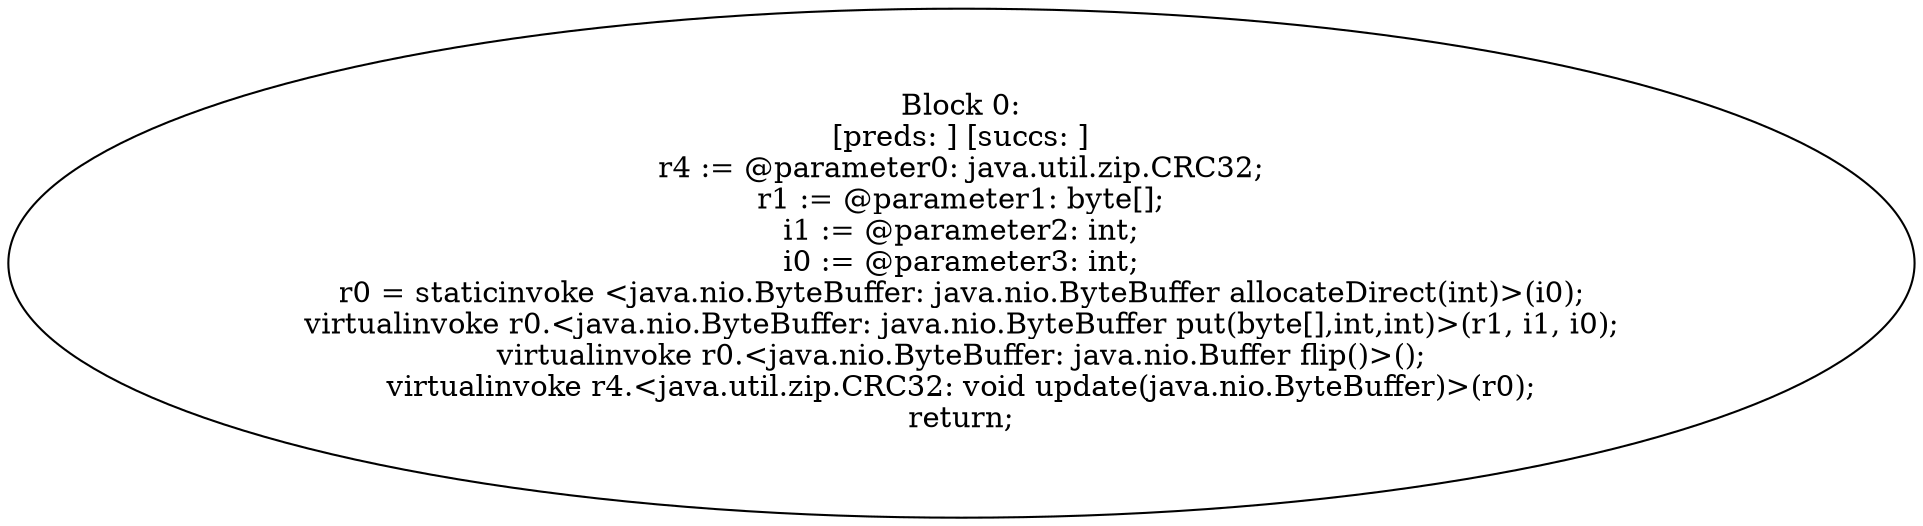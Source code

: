 digraph "unitGraph" {
    "Block 0:
[preds: ] [succs: ]
r4 := @parameter0: java.util.zip.CRC32;
r1 := @parameter1: byte[];
i1 := @parameter2: int;
i0 := @parameter3: int;
r0 = staticinvoke <java.nio.ByteBuffer: java.nio.ByteBuffer allocateDirect(int)>(i0);
virtualinvoke r0.<java.nio.ByteBuffer: java.nio.ByteBuffer put(byte[],int,int)>(r1, i1, i0);
virtualinvoke r0.<java.nio.ByteBuffer: java.nio.Buffer flip()>();
virtualinvoke r4.<java.util.zip.CRC32: void update(java.nio.ByteBuffer)>(r0);
return;
"
}
